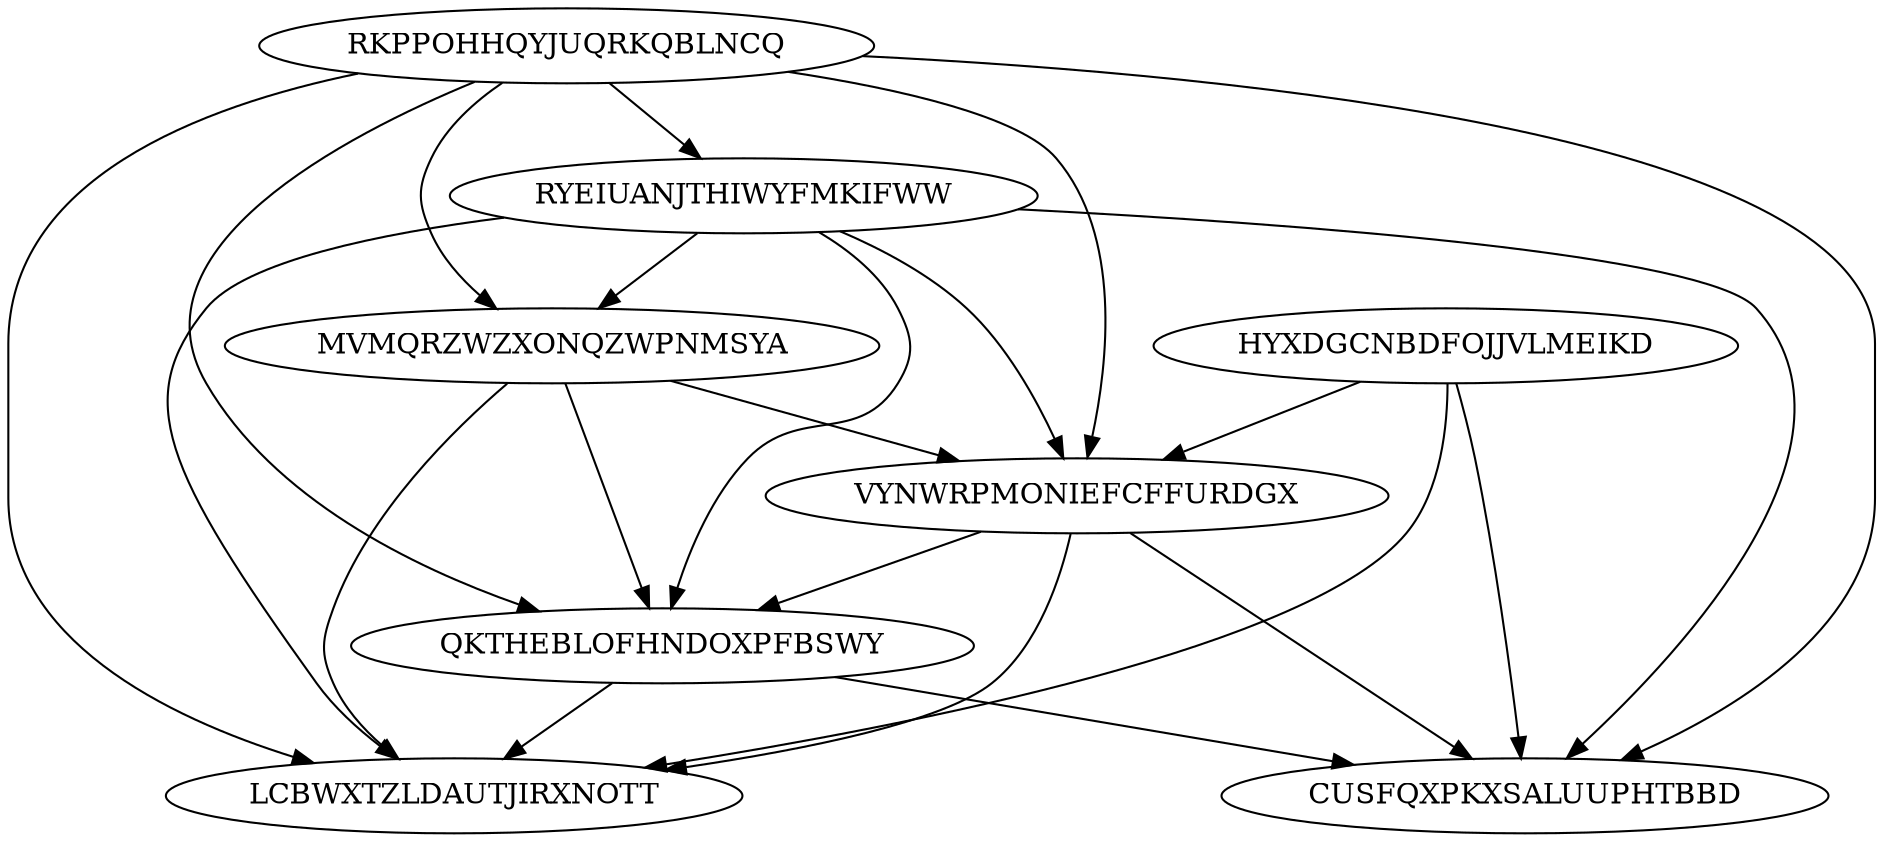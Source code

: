 digraph "N8M22" {
	HYXDGCNBDFOJJVLMEIKD			[Weight=16, Start=0, Processor=1];
	RKPPOHHQYJUQRKQBLNCQ			[Weight=12, Start=0, Processor=2];
	RYEIUANJTHIWYFMKIFWW			[Weight=19, Start=12, Processor=2];
	MVMQRZWZXONQZWPNMSYA			[Weight=12, Start=31, Processor=2];
	VYNWRPMONIEFCFFURDGX			[Weight=16, Start=43, Processor=2];
	QKTHEBLOFHNDOXPFBSWY			[Weight=19, Start=59, Processor=2];
	LCBWXTZLDAUTJIRXNOTT			[Weight=15, Start=88, Processor=1];
	CUSFQXPKXSALUUPHTBBD			[Weight=20, Start=78, Processor=2];
	RKPPOHHQYJUQRKQBLNCQ -> VYNWRPMONIEFCFFURDGX		[Weight=20];
	MVMQRZWZXONQZWPNMSYA -> QKTHEBLOFHNDOXPFBSWY		[Weight=18];
	RYEIUANJTHIWYFMKIFWW -> VYNWRPMONIEFCFFURDGX		[Weight=13];
	RKPPOHHQYJUQRKQBLNCQ -> RYEIUANJTHIWYFMKIFWW		[Weight=19];
	MVMQRZWZXONQZWPNMSYA -> VYNWRPMONIEFCFFURDGX		[Weight=15];
	VYNWRPMONIEFCFFURDGX -> CUSFQXPKXSALUUPHTBBD		[Weight=16];
	VYNWRPMONIEFCFFURDGX -> QKTHEBLOFHNDOXPFBSWY		[Weight=11];
	QKTHEBLOFHNDOXPFBSWY -> CUSFQXPKXSALUUPHTBBD		[Weight=18];
	VYNWRPMONIEFCFFURDGX -> LCBWXTZLDAUTJIRXNOTT		[Weight=14];
	RKPPOHHQYJUQRKQBLNCQ -> CUSFQXPKXSALUUPHTBBD		[Weight=18];
	RKPPOHHQYJUQRKQBLNCQ -> MVMQRZWZXONQZWPNMSYA		[Weight=12];
	RKPPOHHQYJUQRKQBLNCQ -> QKTHEBLOFHNDOXPFBSWY		[Weight=12];
	RKPPOHHQYJUQRKQBLNCQ -> LCBWXTZLDAUTJIRXNOTT		[Weight=11];
	MVMQRZWZXONQZWPNMSYA -> LCBWXTZLDAUTJIRXNOTT		[Weight=20];
	HYXDGCNBDFOJJVLMEIKD -> LCBWXTZLDAUTJIRXNOTT		[Weight=10];
	QKTHEBLOFHNDOXPFBSWY -> LCBWXTZLDAUTJIRXNOTT		[Weight=10];
	RYEIUANJTHIWYFMKIFWW -> LCBWXTZLDAUTJIRXNOTT		[Weight=15];
	RYEIUANJTHIWYFMKIFWW -> CUSFQXPKXSALUUPHTBBD		[Weight=16];
	HYXDGCNBDFOJJVLMEIKD -> CUSFQXPKXSALUUPHTBBD		[Weight=17];
	RYEIUANJTHIWYFMKIFWW -> MVMQRZWZXONQZWPNMSYA		[Weight=18];
	HYXDGCNBDFOJJVLMEIKD -> VYNWRPMONIEFCFFURDGX		[Weight=10];
	RYEIUANJTHIWYFMKIFWW -> QKTHEBLOFHNDOXPFBSWY		[Weight=20];
}
